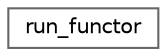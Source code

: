 digraph "类继承关系图"
{
 // LATEX_PDF_SIZE
  bgcolor="transparent";
  edge [fontname=Helvetica,fontsize=10,labelfontname=Helvetica,labelfontsize=10];
  node [fontname=Helvetica,fontsize=10,shape=box,height=0.2,width=0.4];
  rankdir="LR";
  Node0 [id="Node000000",label="run_functor",height=0.2,width=0.4,color="grey40", fillcolor="white", style="filled",URL="$structrun__functor.html",tooltip=" "];
}
